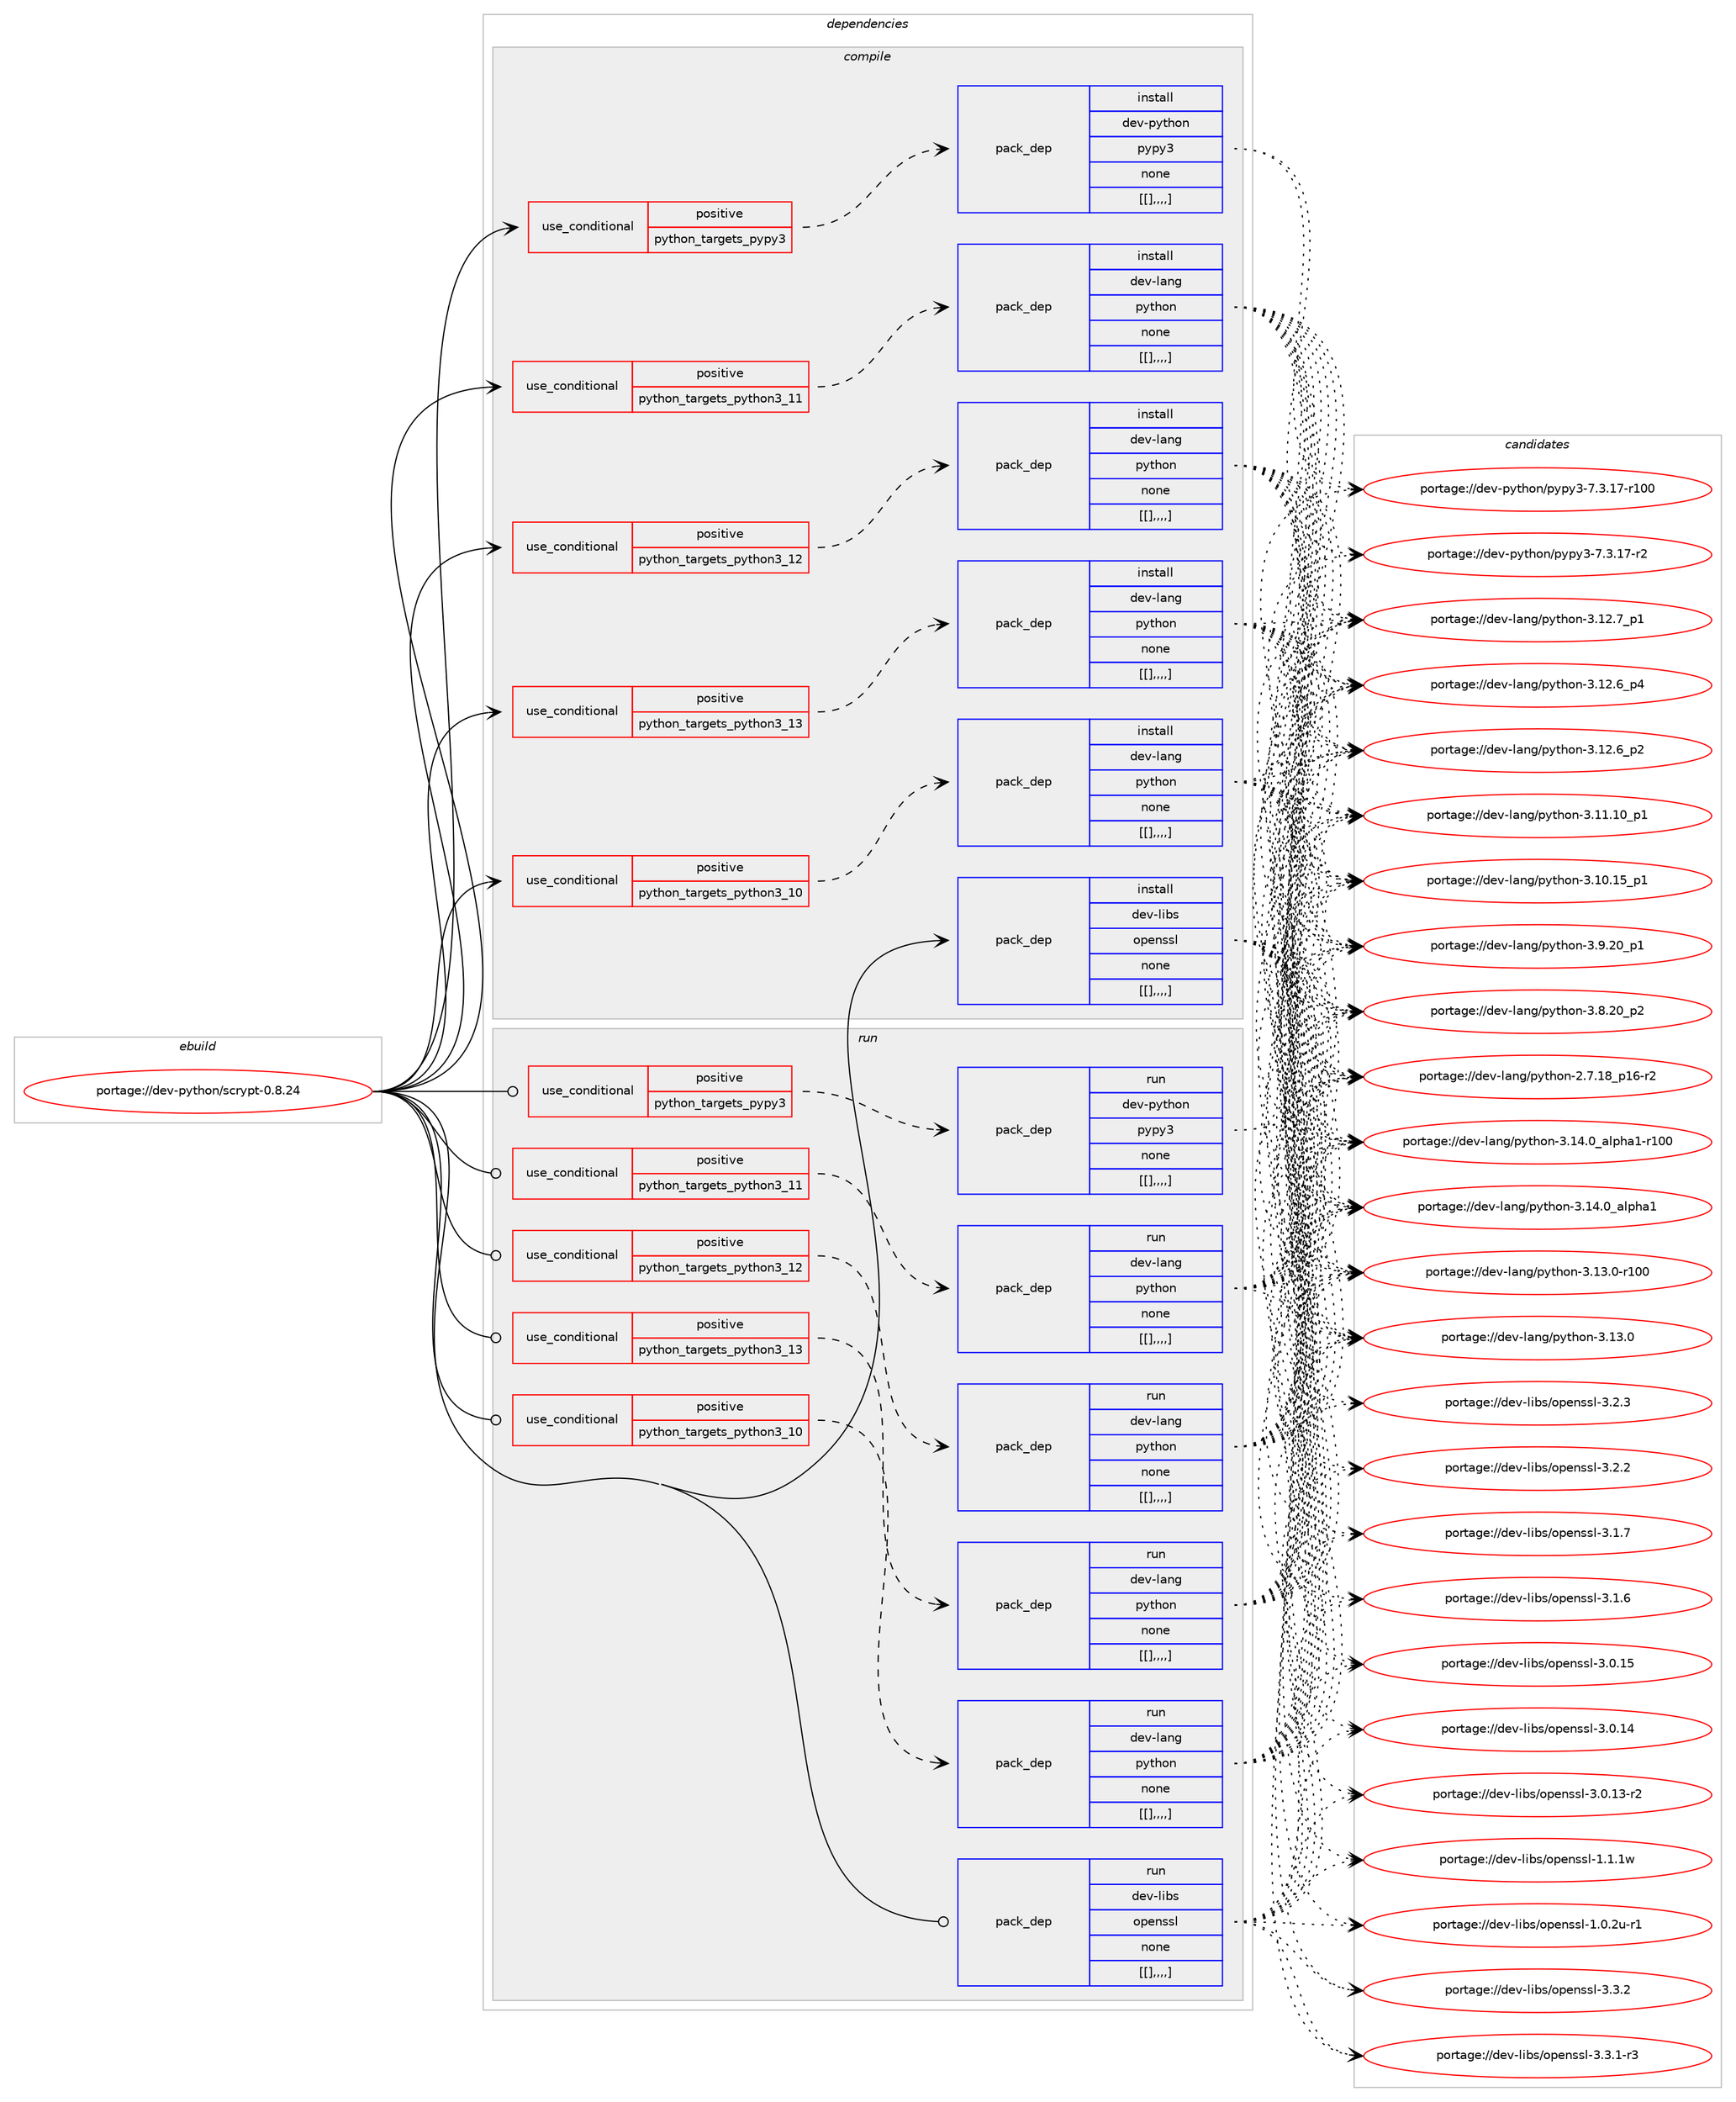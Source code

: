 digraph prolog {

# *************
# Graph options
# *************

newrank=true;
concentrate=true;
compound=true;
graph [rankdir=LR,fontname=Helvetica,fontsize=10,ranksep=1.5];#, ranksep=2.5, nodesep=0.2];
edge  [arrowhead=vee];
node  [fontname=Helvetica,fontsize=10];

# **********
# The ebuild
# **********

subgraph cluster_leftcol {
color=gray;
label=<<i>ebuild</i>>;
id [label="portage://dev-python/scrypt-0.8.24", color=red, width=4, href="../dev-python/scrypt-0.8.24.svg"];
}

# ****************
# The dependencies
# ****************

subgraph cluster_midcol {
color=gray;
label=<<i>dependencies</i>>;
subgraph cluster_compile {
fillcolor="#eeeeee";
style=filled;
label=<<i>compile</i>>;
subgraph cond42097 {
dependency169615 [label=<<TABLE BORDER="0" CELLBORDER="1" CELLSPACING="0" CELLPADDING="4"><TR><TD ROWSPAN="3" CELLPADDING="10">use_conditional</TD></TR><TR><TD>positive</TD></TR><TR><TD>python_targets_pypy3</TD></TR></TABLE>>, shape=none, color=red];
subgraph pack126153 {
dependency169618 [label=<<TABLE BORDER="0" CELLBORDER="1" CELLSPACING="0" CELLPADDING="4" WIDTH="220"><TR><TD ROWSPAN="6" CELLPADDING="30">pack_dep</TD></TR><TR><TD WIDTH="110">install</TD></TR><TR><TD>dev-python</TD></TR><TR><TD>pypy3</TD></TR><TR><TD>none</TD></TR><TR><TD>[[],,,,]</TD></TR></TABLE>>, shape=none, color=blue];
}
dependency169615:e -> dependency169618:w [weight=20,style="dashed",arrowhead="vee"];
}
id:e -> dependency169615:w [weight=20,style="solid",arrowhead="vee"];
subgraph cond42159 {
dependency169691 [label=<<TABLE BORDER="0" CELLBORDER="1" CELLSPACING="0" CELLPADDING="4"><TR><TD ROWSPAN="3" CELLPADDING="10">use_conditional</TD></TR><TR><TD>positive</TD></TR><TR><TD>python_targets_python3_10</TD></TR></TABLE>>, shape=none, color=red];
subgraph pack126258 {
dependency169810 [label=<<TABLE BORDER="0" CELLBORDER="1" CELLSPACING="0" CELLPADDING="4" WIDTH="220"><TR><TD ROWSPAN="6" CELLPADDING="30">pack_dep</TD></TR><TR><TD WIDTH="110">install</TD></TR><TR><TD>dev-lang</TD></TR><TR><TD>python</TD></TR><TR><TD>none</TD></TR><TR><TD>[[],,,,]</TD></TR></TABLE>>, shape=none, color=blue];
}
dependency169691:e -> dependency169810:w [weight=20,style="dashed",arrowhead="vee"];
}
id:e -> dependency169691:w [weight=20,style="solid",arrowhead="vee"];
subgraph cond42217 {
dependency169856 [label=<<TABLE BORDER="0" CELLBORDER="1" CELLSPACING="0" CELLPADDING="4"><TR><TD ROWSPAN="3" CELLPADDING="10">use_conditional</TD></TR><TR><TD>positive</TD></TR><TR><TD>python_targets_python3_11</TD></TR></TABLE>>, shape=none, color=red];
subgraph pack126296 {
dependency169917 [label=<<TABLE BORDER="0" CELLBORDER="1" CELLSPACING="0" CELLPADDING="4" WIDTH="220"><TR><TD ROWSPAN="6" CELLPADDING="30">pack_dep</TD></TR><TR><TD WIDTH="110">install</TD></TR><TR><TD>dev-lang</TD></TR><TR><TD>python</TD></TR><TR><TD>none</TD></TR><TR><TD>[[],,,,]</TD></TR></TABLE>>, shape=none, color=blue];
}
dependency169856:e -> dependency169917:w [weight=20,style="dashed",arrowhead="vee"];
}
id:e -> dependency169856:w [weight=20,style="solid",arrowhead="vee"];
subgraph cond42258 {
dependency169937 [label=<<TABLE BORDER="0" CELLBORDER="1" CELLSPACING="0" CELLPADDING="4"><TR><TD ROWSPAN="3" CELLPADDING="10">use_conditional</TD></TR><TR><TD>positive</TD></TR><TR><TD>python_targets_python3_12</TD></TR></TABLE>>, shape=none, color=red];
subgraph pack126336 {
dependency169940 [label=<<TABLE BORDER="0" CELLBORDER="1" CELLSPACING="0" CELLPADDING="4" WIDTH="220"><TR><TD ROWSPAN="6" CELLPADDING="30">pack_dep</TD></TR><TR><TD WIDTH="110">install</TD></TR><TR><TD>dev-lang</TD></TR><TR><TD>python</TD></TR><TR><TD>none</TD></TR><TR><TD>[[],,,,]</TD></TR></TABLE>>, shape=none, color=blue];
}
dependency169937:e -> dependency169940:w [weight=20,style="dashed",arrowhead="vee"];
}
id:e -> dependency169937:w [weight=20,style="solid",arrowhead="vee"];
subgraph cond42267 {
dependency169944 [label=<<TABLE BORDER="0" CELLBORDER="1" CELLSPACING="0" CELLPADDING="4"><TR><TD ROWSPAN="3" CELLPADDING="10">use_conditional</TD></TR><TR><TD>positive</TD></TR><TR><TD>python_targets_python3_13</TD></TR></TABLE>>, shape=none, color=red];
subgraph pack126350 {
dependency169979 [label=<<TABLE BORDER="0" CELLBORDER="1" CELLSPACING="0" CELLPADDING="4" WIDTH="220"><TR><TD ROWSPAN="6" CELLPADDING="30">pack_dep</TD></TR><TR><TD WIDTH="110">install</TD></TR><TR><TD>dev-lang</TD></TR><TR><TD>python</TD></TR><TR><TD>none</TD></TR><TR><TD>[[],,,,]</TD></TR></TABLE>>, shape=none, color=blue];
}
dependency169944:e -> dependency169979:w [weight=20,style="dashed",arrowhead="vee"];
}
id:e -> dependency169944:w [weight=20,style="solid",arrowhead="vee"];
subgraph pack126369 {
dependency170015 [label=<<TABLE BORDER="0" CELLBORDER="1" CELLSPACING="0" CELLPADDING="4" WIDTH="220"><TR><TD ROWSPAN="6" CELLPADDING="30">pack_dep</TD></TR><TR><TD WIDTH="110">install</TD></TR><TR><TD>dev-libs</TD></TR><TR><TD>openssl</TD></TR><TR><TD>none</TD></TR><TR><TD>[[],,,,]</TD></TR></TABLE>>, shape=none, color=blue];
}
id:e -> dependency170015:w [weight=20,style="solid",arrowhead="vee"];
}
subgraph cluster_compileandrun {
fillcolor="#eeeeee";
style=filled;
label=<<i>compile and run</i>>;
}
subgraph cluster_run {
fillcolor="#eeeeee";
style=filled;
label=<<i>run</i>>;
subgraph cond42297 {
dependency170022 [label=<<TABLE BORDER="0" CELLBORDER="1" CELLSPACING="0" CELLPADDING="4"><TR><TD ROWSPAN="3" CELLPADDING="10">use_conditional</TD></TR><TR><TD>positive</TD></TR><TR><TD>python_targets_pypy3</TD></TR></TABLE>>, shape=none, color=red];
subgraph pack126394 {
dependency170070 [label=<<TABLE BORDER="0" CELLBORDER="1" CELLSPACING="0" CELLPADDING="4" WIDTH="220"><TR><TD ROWSPAN="6" CELLPADDING="30">pack_dep</TD></TR><TR><TD WIDTH="110">run</TD></TR><TR><TD>dev-python</TD></TR><TR><TD>pypy3</TD></TR><TR><TD>none</TD></TR><TR><TD>[[],,,,]</TD></TR></TABLE>>, shape=none, color=blue];
}
dependency170022:e -> dependency170070:w [weight=20,style="dashed",arrowhead="vee"];
}
id:e -> dependency170022:w [weight=20,style="solid",arrowhead="odot"];
subgraph cond42324 {
dependency170150 [label=<<TABLE BORDER="0" CELLBORDER="1" CELLSPACING="0" CELLPADDING="4"><TR><TD ROWSPAN="3" CELLPADDING="10">use_conditional</TD></TR><TR><TD>positive</TD></TR><TR><TD>python_targets_python3_10</TD></TR></TABLE>>, shape=none, color=red];
subgraph pack126464 {
dependency170169 [label=<<TABLE BORDER="0" CELLBORDER="1" CELLSPACING="0" CELLPADDING="4" WIDTH="220"><TR><TD ROWSPAN="6" CELLPADDING="30">pack_dep</TD></TR><TR><TD WIDTH="110">run</TD></TR><TR><TD>dev-lang</TD></TR><TR><TD>python</TD></TR><TR><TD>none</TD></TR><TR><TD>[[],,,,]</TD></TR></TABLE>>, shape=none, color=blue];
}
dependency170150:e -> dependency170169:w [weight=20,style="dashed",arrowhead="vee"];
}
id:e -> dependency170150:w [weight=20,style="solid",arrowhead="odot"];
subgraph cond42367 {
dependency170196 [label=<<TABLE BORDER="0" CELLBORDER="1" CELLSPACING="0" CELLPADDING="4"><TR><TD ROWSPAN="3" CELLPADDING="10">use_conditional</TD></TR><TR><TD>positive</TD></TR><TR><TD>python_targets_python3_11</TD></TR></TABLE>>, shape=none, color=red];
subgraph pack126510 {
dependency170224 [label=<<TABLE BORDER="0" CELLBORDER="1" CELLSPACING="0" CELLPADDING="4" WIDTH="220"><TR><TD ROWSPAN="6" CELLPADDING="30">pack_dep</TD></TR><TR><TD WIDTH="110">run</TD></TR><TR><TD>dev-lang</TD></TR><TR><TD>python</TD></TR><TR><TD>none</TD></TR><TR><TD>[[],,,,]</TD></TR></TABLE>>, shape=none, color=blue];
}
dependency170196:e -> dependency170224:w [weight=20,style="dashed",arrowhead="vee"];
}
id:e -> dependency170196:w [weight=20,style="solid",arrowhead="odot"];
subgraph cond42393 {
dependency170251 [label=<<TABLE BORDER="0" CELLBORDER="1" CELLSPACING="0" CELLPADDING="4"><TR><TD ROWSPAN="3" CELLPADDING="10">use_conditional</TD></TR><TR><TD>positive</TD></TR><TR><TD>python_targets_python3_12</TD></TR></TABLE>>, shape=none, color=red];
subgraph pack126539 {
dependency170300 [label=<<TABLE BORDER="0" CELLBORDER="1" CELLSPACING="0" CELLPADDING="4" WIDTH="220"><TR><TD ROWSPAN="6" CELLPADDING="30">pack_dep</TD></TR><TR><TD WIDTH="110">run</TD></TR><TR><TD>dev-lang</TD></TR><TR><TD>python</TD></TR><TR><TD>none</TD></TR><TR><TD>[[],,,,]</TD></TR></TABLE>>, shape=none, color=blue];
}
dependency170251:e -> dependency170300:w [weight=20,style="dashed",arrowhead="vee"];
}
id:e -> dependency170251:w [weight=20,style="solid",arrowhead="odot"];
subgraph cond42415 {
dependency170331 [label=<<TABLE BORDER="0" CELLBORDER="1" CELLSPACING="0" CELLPADDING="4"><TR><TD ROWSPAN="3" CELLPADDING="10">use_conditional</TD></TR><TR><TD>positive</TD></TR><TR><TD>python_targets_python3_13</TD></TR></TABLE>>, shape=none, color=red];
subgraph pack126569 {
dependency170399 [label=<<TABLE BORDER="0" CELLBORDER="1" CELLSPACING="0" CELLPADDING="4" WIDTH="220"><TR><TD ROWSPAN="6" CELLPADDING="30">pack_dep</TD></TR><TR><TD WIDTH="110">run</TD></TR><TR><TD>dev-lang</TD></TR><TR><TD>python</TD></TR><TR><TD>none</TD></TR><TR><TD>[[],,,,]</TD></TR></TABLE>>, shape=none, color=blue];
}
dependency170331:e -> dependency170399:w [weight=20,style="dashed",arrowhead="vee"];
}
id:e -> dependency170331:w [weight=20,style="solid",arrowhead="odot"];
subgraph pack126643 {
dependency170440 [label=<<TABLE BORDER="0" CELLBORDER="1" CELLSPACING="0" CELLPADDING="4" WIDTH="220"><TR><TD ROWSPAN="6" CELLPADDING="30">pack_dep</TD></TR><TR><TD WIDTH="110">run</TD></TR><TR><TD>dev-libs</TD></TR><TR><TD>openssl</TD></TR><TR><TD>none</TD></TR><TR><TD>[[],,,,]</TD></TR></TABLE>>, shape=none, color=blue];
}
id:e -> dependency170440:w [weight=20,style="solid",arrowhead="odot"];
}
}

# **************
# The candidates
# **************

subgraph cluster_choices {
rank=same;
color=gray;
label=<<i>candidates</i>>;

subgraph choice126237 {
color=black;
nodesep=1;
choice100101118451121211161041111104711212111212151455546514649554511450 [label="portage://dev-python/pypy3-7.3.17-r2", color=red, width=4,href="../dev-python/pypy3-7.3.17-r2.svg"];
choice1001011184511212111610411111047112121112121514555465146495545114494848 [label="portage://dev-python/pypy3-7.3.17-r100", color=red, width=4,href="../dev-python/pypy3-7.3.17-r100.svg"];
dependency169618:e -> choice100101118451121211161041111104711212111212151455546514649554511450:w [style=dotted,weight="100"];
dependency169618:e -> choice1001011184511212111610411111047112121112121514555465146495545114494848:w [style=dotted,weight="100"];
}
subgraph choice126250 {
color=black;
nodesep=1;
choice100101118451089711010347112121116104111110455146495246489597108112104974945114494848 [label="portage://dev-lang/python-3.14.0_alpha1-r100", color=red, width=4,href="../dev-lang/python-3.14.0_alpha1-r100.svg"];
choice1001011184510897110103471121211161041111104551464952464895971081121049749 [label="portage://dev-lang/python-3.14.0_alpha1", color=red, width=4,href="../dev-lang/python-3.14.0_alpha1.svg"];
choice1001011184510897110103471121211161041111104551464951464845114494848 [label="portage://dev-lang/python-3.13.0-r100", color=red, width=4,href="../dev-lang/python-3.13.0-r100.svg"];
choice10010111845108971101034711212111610411111045514649514648 [label="portage://dev-lang/python-3.13.0", color=red, width=4,href="../dev-lang/python-3.13.0.svg"];
choice100101118451089711010347112121116104111110455146495046559511249 [label="portage://dev-lang/python-3.12.7_p1", color=red, width=4,href="../dev-lang/python-3.12.7_p1.svg"];
choice100101118451089711010347112121116104111110455146495046549511252 [label="portage://dev-lang/python-3.12.6_p4", color=red, width=4,href="../dev-lang/python-3.12.6_p4.svg"];
choice100101118451089711010347112121116104111110455146495046549511250 [label="portage://dev-lang/python-3.12.6_p2", color=red, width=4,href="../dev-lang/python-3.12.6_p2.svg"];
choice10010111845108971101034711212111610411111045514649494649489511249 [label="portage://dev-lang/python-3.11.10_p1", color=red, width=4,href="../dev-lang/python-3.11.10_p1.svg"];
choice10010111845108971101034711212111610411111045514649484649539511249 [label="portage://dev-lang/python-3.10.15_p1", color=red, width=4,href="../dev-lang/python-3.10.15_p1.svg"];
choice100101118451089711010347112121116104111110455146574650489511249 [label="portage://dev-lang/python-3.9.20_p1", color=red, width=4,href="../dev-lang/python-3.9.20_p1.svg"];
choice100101118451089711010347112121116104111110455146564650489511250 [label="portage://dev-lang/python-3.8.20_p2", color=red, width=4,href="../dev-lang/python-3.8.20_p2.svg"];
choice100101118451089711010347112121116104111110455046554649569511249544511450 [label="portage://dev-lang/python-2.7.18_p16-r2", color=red, width=4,href="../dev-lang/python-2.7.18_p16-r2.svg"];
dependency169810:e -> choice100101118451089711010347112121116104111110455146495246489597108112104974945114494848:w [style=dotted,weight="100"];
dependency169810:e -> choice1001011184510897110103471121211161041111104551464952464895971081121049749:w [style=dotted,weight="100"];
dependency169810:e -> choice1001011184510897110103471121211161041111104551464951464845114494848:w [style=dotted,weight="100"];
dependency169810:e -> choice10010111845108971101034711212111610411111045514649514648:w [style=dotted,weight="100"];
dependency169810:e -> choice100101118451089711010347112121116104111110455146495046559511249:w [style=dotted,weight="100"];
dependency169810:e -> choice100101118451089711010347112121116104111110455146495046549511252:w [style=dotted,weight="100"];
dependency169810:e -> choice100101118451089711010347112121116104111110455146495046549511250:w [style=dotted,weight="100"];
dependency169810:e -> choice10010111845108971101034711212111610411111045514649494649489511249:w [style=dotted,weight="100"];
dependency169810:e -> choice10010111845108971101034711212111610411111045514649484649539511249:w [style=dotted,weight="100"];
dependency169810:e -> choice100101118451089711010347112121116104111110455146574650489511249:w [style=dotted,weight="100"];
dependency169810:e -> choice100101118451089711010347112121116104111110455146564650489511250:w [style=dotted,weight="100"];
dependency169810:e -> choice100101118451089711010347112121116104111110455046554649569511249544511450:w [style=dotted,weight="100"];
}
subgraph choice126256 {
color=black;
nodesep=1;
choice100101118451089711010347112121116104111110455146495246489597108112104974945114494848 [label="portage://dev-lang/python-3.14.0_alpha1-r100", color=red, width=4,href="../dev-lang/python-3.14.0_alpha1-r100.svg"];
choice1001011184510897110103471121211161041111104551464952464895971081121049749 [label="portage://dev-lang/python-3.14.0_alpha1", color=red, width=4,href="../dev-lang/python-3.14.0_alpha1.svg"];
choice1001011184510897110103471121211161041111104551464951464845114494848 [label="portage://dev-lang/python-3.13.0-r100", color=red, width=4,href="../dev-lang/python-3.13.0-r100.svg"];
choice10010111845108971101034711212111610411111045514649514648 [label="portage://dev-lang/python-3.13.0", color=red, width=4,href="../dev-lang/python-3.13.0.svg"];
choice100101118451089711010347112121116104111110455146495046559511249 [label="portage://dev-lang/python-3.12.7_p1", color=red, width=4,href="../dev-lang/python-3.12.7_p1.svg"];
choice100101118451089711010347112121116104111110455146495046549511252 [label="portage://dev-lang/python-3.12.6_p4", color=red, width=4,href="../dev-lang/python-3.12.6_p4.svg"];
choice100101118451089711010347112121116104111110455146495046549511250 [label="portage://dev-lang/python-3.12.6_p2", color=red, width=4,href="../dev-lang/python-3.12.6_p2.svg"];
choice10010111845108971101034711212111610411111045514649494649489511249 [label="portage://dev-lang/python-3.11.10_p1", color=red, width=4,href="../dev-lang/python-3.11.10_p1.svg"];
choice10010111845108971101034711212111610411111045514649484649539511249 [label="portage://dev-lang/python-3.10.15_p1", color=red, width=4,href="../dev-lang/python-3.10.15_p1.svg"];
choice100101118451089711010347112121116104111110455146574650489511249 [label="portage://dev-lang/python-3.9.20_p1", color=red, width=4,href="../dev-lang/python-3.9.20_p1.svg"];
choice100101118451089711010347112121116104111110455146564650489511250 [label="portage://dev-lang/python-3.8.20_p2", color=red, width=4,href="../dev-lang/python-3.8.20_p2.svg"];
choice100101118451089711010347112121116104111110455046554649569511249544511450 [label="portage://dev-lang/python-2.7.18_p16-r2", color=red, width=4,href="../dev-lang/python-2.7.18_p16-r2.svg"];
dependency169917:e -> choice100101118451089711010347112121116104111110455146495246489597108112104974945114494848:w [style=dotted,weight="100"];
dependency169917:e -> choice1001011184510897110103471121211161041111104551464952464895971081121049749:w [style=dotted,weight="100"];
dependency169917:e -> choice1001011184510897110103471121211161041111104551464951464845114494848:w [style=dotted,weight="100"];
dependency169917:e -> choice10010111845108971101034711212111610411111045514649514648:w [style=dotted,weight="100"];
dependency169917:e -> choice100101118451089711010347112121116104111110455146495046559511249:w [style=dotted,weight="100"];
dependency169917:e -> choice100101118451089711010347112121116104111110455146495046549511252:w [style=dotted,weight="100"];
dependency169917:e -> choice100101118451089711010347112121116104111110455146495046549511250:w [style=dotted,weight="100"];
dependency169917:e -> choice10010111845108971101034711212111610411111045514649494649489511249:w [style=dotted,weight="100"];
dependency169917:e -> choice10010111845108971101034711212111610411111045514649484649539511249:w [style=dotted,weight="100"];
dependency169917:e -> choice100101118451089711010347112121116104111110455146574650489511249:w [style=dotted,weight="100"];
dependency169917:e -> choice100101118451089711010347112121116104111110455146564650489511250:w [style=dotted,weight="100"];
dependency169917:e -> choice100101118451089711010347112121116104111110455046554649569511249544511450:w [style=dotted,weight="100"];
}
subgraph choice126264 {
color=black;
nodesep=1;
choice100101118451089711010347112121116104111110455146495246489597108112104974945114494848 [label="portage://dev-lang/python-3.14.0_alpha1-r100", color=red, width=4,href="../dev-lang/python-3.14.0_alpha1-r100.svg"];
choice1001011184510897110103471121211161041111104551464952464895971081121049749 [label="portage://dev-lang/python-3.14.0_alpha1", color=red, width=4,href="../dev-lang/python-3.14.0_alpha1.svg"];
choice1001011184510897110103471121211161041111104551464951464845114494848 [label="portage://dev-lang/python-3.13.0-r100", color=red, width=4,href="../dev-lang/python-3.13.0-r100.svg"];
choice10010111845108971101034711212111610411111045514649514648 [label="portage://dev-lang/python-3.13.0", color=red, width=4,href="../dev-lang/python-3.13.0.svg"];
choice100101118451089711010347112121116104111110455146495046559511249 [label="portage://dev-lang/python-3.12.7_p1", color=red, width=4,href="../dev-lang/python-3.12.7_p1.svg"];
choice100101118451089711010347112121116104111110455146495046549511252 [label="portage://dev-lang/python-3.12.6_p4", color=red, width=4,href="../dev-lang/python-3.12.6_p4.svg"];
choice100101118451089711010347112121116104111110455146495046549511250 [label="portage://dev-lang/python-3.12.6_p2", color=red, width=4,href="../dev-lang/python-3.12.6_p2.svg"];
choice10010111845108971101034711212111610411111045514649494649489511249 [label="portage://dev-lang/python-3.11.10_p1", color=red, width=4,href="../dev-lang/python-3.11.10_p1.svg"];
choice10010111845108971101034711212111610411111045514649484649539511249 [label="portage://dev-lang/python-3.10.15_p1", color=red, width=4,href="../dev-lang/python-3.10.15_p1.svg"];
choice100101118451089711010347112121116104111110455146574650489511249 [label="portage://dev-lang/python-3.9.20_p1", color=red, width=4,href="../dev-lang/python-3.9.20_p1.svg"];
choice100101118451089711010347112121116104111110455146564650489511250 [label="portage://dev-lang/python-3.8.20_p2", color=red, width=4,href="../dev-lang/python-3.8.20_p2.svg"];
choice100101118451089711010347112121116104111110455046554649569511249544511450 [label="portage://dev-lang/python-2.7.18_p16-r2", color=red, width=4,href="../dev-lang/python-2.7.18_p16-r2.svg"];
dependency169940:e -> choice100101118451089711010347112121116104111110455146495246489597108112104974945114494848:w [style=dotted,weight="100"];
dependency169940:e -> choice1001011184510897110103471121211161041111104551464952464895971081121049749:w [style=dotted,weight="100"];
dependency169940:e -> choice1001011184510897110103471121211161041111104551464951464845114494848:w [style=dotted,weight="100"];
dependency169940:e -> choice10010111845108971101034711212111610411111045514649514648:w [style=dotted,weight="100"];
dependency169940:e -> choice100101118451089711010347112121116104111110455146495046559511249:w [style=dotted,weight="100"];
dependency169940:e -> choice100101118451089711010347112121116104111110455146495046549511252:w [style=dotted,weight="100"];
dependency169940:e -> choice100101118451089711010347112121116104111110455146495046549511250:w [style=dotted,weight="100"];
dependency169940:e -> choice10010111845108971101034711212111610411111045514649494649489511249:w [style=dotted,weight="100"];
dependency169940:e -> choice10010111845108971101034711212111610411111045514649484649539511249:w [style=dotted,weight="100"];
dependency169940:e -> choice100101118451089711010347112121116104111110455146574650489511249:w [style=dotted,weight="100"];
dependency169940:e -> choice100101118451089711010347112121116104111110455146564650489511250:w [style=dotted,weight="100"];
dependency169940:e -> choice100101118451089711010347112121116104111110455046554649569511249544511450:w [style=dotted,weight="100"];
}
subgraph choice126273 {
color=black;
nodesep=1;
choice100101118451089711010347112121116104111110455146495246489597108112104974945114494848 [label="portage://dev-lang/python-3.14.0_alpha1-r100", color=red, width=4,href="../dev-lang/python-3.14.0_alpha1-r100.svg"];
choice1001011184510897110103471121211161041111104551464952464895971081121049749 [label="portage://dev-lang/python-3.14.0_alpha1", color=red, width=4,href="../dev-lang/python-3.14.0_alpha1.svg"];
choice1001011184510897110103471121211161041111104551464951464845114494848 [label="portage://dev-lang/python-3.13.0-r100", color=red, width=4,href="../dev-lang/python-3.13.0-r100.svg"];
choice10010111845108971101034711212111610411111045514649514648 [label="portage://dev-lang/python-3.13.0", color=red, width=4,href="../dev-lang/python-3.13.0.svg"];
choice100101118451089711010347112121116104111110455146495046559511249 [label="portage://dev-lang/python-3.12.7_p1", color=red, width=4,href="../dev-lang/python-3.12.7_p1.svg"];
choice100101118451089711010347112121116104111110455146495046549511252 [label="portage://dev-lang/python-3.12.6_p4", color=red, width=4,href="../dev-lang/python-3.12.6_p4.svg"];
choice100101118451089711010347112121116104111110455146495046549511250 [label="portage://dev-lang/python-3.12.6_p2", color=red, width=4,href="../dev-lang/python-3.12.6_p2.svg"];
choice10010111845108971101034711212111610411111045514649494649489511249 [label="portage://dev-lang/python-3.11.10_p1", color=red, width=4,href="../dev-lang/python-3.11.10_p1.svg"];
choice10010111845108971101034711212111610411111045514649484649539511249 [label="portage://dev-lang/python-3.10.15_p1", color=red, width=4,href="../dev-lang/python-3.10.15_p1.svg"];
choice100101118451089711010347112121116104111110455146574650489511249 [label="portage://dev-lang/python-3.9.20_p1", color=red, width=4,href="../dev-lang/python-3.9.20_p1.svg"];
choice100101118451089711010347112121116104111110455146564650489511250 [label="portage://dev-lang/python-3.8.20_p2", color=red, width=4,href="../dev-lang/python-3.8.20_p2.svg"];
choice100101118451089711010347112121116104111110455046554649569511249544511450 [label="portage://dev-lang/python-2.7.18_p16-r2", color=red, width=4,href="../dev-lang/python-2.7.18_p16-r2.svg"];
dependency169979:e -> choice100101118451089711010347112121116104111110455146495246489597108112104974945114494848:w [style=dotted,weight="100"];
dependency169979:e -> choice1001011184510897110103471121211161041111104551464952464895971081121049749:w [style=dotted,weight="100"];
dependency169979:e -> choice1001011184510897110103471121211161041111104551464951464845114494848:w [style=dotted,weight="100"];
dependency169979:e -> choice10010111845108971101034711212111610411111045514649514648:w [style=dotted,weight="100"];
dependency169979:e -> choice100101118451089711010347112121116104111110455146495046559511249:w [style=dotted,weight="100"];
dependency169979:e -> choice100101118451089711010347112121116104111110455146495046549511252:w [style=dotted,weight="100"];
dependency169979:e -> choice100101118451089711010347112121116104111110455146495046549511250:w [style=dotted,weight="100"];
dependency169979:e -> choice10010111845108971101034711212111610411111045514649494649489511249:w [style=dotted,weight="100"];
dependency169979:e -> choice10010111845108971101034711212111610411111045514649484649539511249:w [style=dotted,weight="100"];
dependency169979:e -> choice100101118451089711010347112121116104111110455146574650489511249:w [style=dotted,weight="100"];
dependency169979:e -> choice100101118451089711010347112121116104111110455146564650489511250:w [style=dotted,weight="100"];
dependency169979:e -> choice100101118451089711010347112121116104111110455046554649569511249544511450:w [style=dotted,weight="100"];
}
subgraph choice126293 {
color=black;
nodesep=1;
choice100101118451081059811547111112101110115115108455146514650 [label="portage://dev-libs/openssl-3.3.2", color=red, width=4,href="../dev-libs/openssl-3.3.2.svg"];
choice1001011184510810598115471111121011101151151084551465146494511451 [label="portage://dev-libs/openssl-3.3.1-r3", color=red, width=4,href="../dev-libs/openssl-3.3.1-r3.svg"];
choice100101118451081059811547111112101110115115108455146504651 [label="portage://dev-libs/openssl-3.2.3", color=red, width=4,href="../dev-libs/openssl-3.2.3.svg"];
choice100101118451081059811547111112101110115115108455146504650 [label="portage://dev-libs/openssl-3.2.2", color=red, width=4,href="../dev-libs/openssl-3.2.2.svg"];
choice100101118451081059811547111112101110115115108455146494655 [label="portage://dev-libs/openssl-3.1.7", color=red, width=4,href="../dev-libs/openssl-3.1.7.svg"];
choice100101118451081059811547111112101110115115108455146494654 [label="portage://dev-libs/openssl-3.1.6", color=red, width=4,href="../dev-libs/openssl-3.1.6.svg"];
choice10010111845108105981154711111210111011511510845514648464953 [label="portage://dev-libs/openssl-3.0.15", color=red, width=4,href="../dev-libs/openssl-3.0.15.svg"];
choice10010111845108105981154711111210111011511510845514648464952 [label="portage://dev-libs/openssl-3.0.14", color=red, width=4,href="../dev-libs/openssl-3.0.14.svg"];
choice100101118451081059811547111112101110115115108455146484649514511450 [label="portage://dev-libs/openssl-3.0.13-r2", color=red, width=4,href="../dev-libs/openssl-3.0.13-r2.svg"];
choice100101118451081059811547111112101110115115108454946494649119 [label="portage://dev-libs/openssl-1.1.1w", color=red, width=4,href="../dev-libs/openssl-1.1.1w.svg"];
choice1001011184510810598115471111121011101151151084549464846501174511449 [label="portage://dev-libs/openssl-1.0.2u-r1", color=red, width=4,href="../dev-libs/openssl-1.0.2u-r1.svg"];
dependency170015:e -> choice100101118451081059811547111112101110115115108455146514650:w [style=dotted,weight="100"];
dependency170015:e -> choice1001011184510810598115471111121011101151151084551465146494511451:w [style=dotted,weight="100"];
dependency170015:e -> choice100101118451081059811547111112101110115115108455146504651:w [style=dotted,weight="100"];
dependency170015:e -> choice100101118451081059811547111112101110115115108455146504650:w [style=dotted,weight="100"];
dependency170015:e -> choice100101118451081059811547111112101110115115108455146494655:w [style=dotted,weight="100"];
dependency170015:e -> choice100101118451081059811547111112101110115115108455146494654:w [style=dotted,weight="100"];
dependency170015:e -> choice10010111845108105981154711111210111011511510845514648464953:w [style=dotted,weight="100"];
dependency170015:e -> choice10010111845108105981154711111210111011511510845514648464952:w [style=dotted,weight="100"];
dependency170015:e -> choice100101118451081059811547111112101110115115108455146484649514511450:w [style=dotted,weight="100"];
dependency170015:e -> choice100101118451081059811547111112101110115115108454946494649119:w [style=dotted,weight="100"];
dependency170015:e -> choice1001011184510810598115471111121011101151151084549464846501174511449:w [style=dotted,weight="100"];
}
subgraph choice126297 {
color=black;
nodesep=1;
choice100101118451121211161041111104711212111212151455546514649554511450 [label="portage://dev-python/pypy3-7.3.17-r2", color=red, width=4,href="../dev-python/pypy3-7.3.17-r2.svg"];
choice1001011184511212111610411111047112121112121514555465146495545114494848 [label="portage://dev-python/pypy3-7.3.17-r100", color=red, width=4,href="../dev-python/pypy3-7.3.17-r100.svg"];
dependency170070:e -> choice100101118451121211161041111104711212111212151455546514649554511450:w [style=dotted,weight="100"];
dependency170070:e -> choice1001011184511212111610411111047112121112121514555465146495545114494848:w [style=dotted,weight="100"];
}
subgraph choice126300 {
color=black;
nodesep=1;
choice100101118451089711010347112121116104111110455146495246489597108112104974945114494848 [label="portage://dev-lang/python-3.14.0_alpha1-r100", color=red, width=4,href="../dev-lang/python-3.14.0_alpha1-r100.svg"];
choice1001011184510897110103471121211161041111104551464952464895971081121049749 [label="portage://dev-lang/python-3.14.0_alpha1", color=red, width=4,href="../dev-lang/python-3.14.0_alpha1.svg"];
choice1001011184510897110103471121211161041111104551464951464845114494848 [label="portage://dev-lang/python-3.13.0-r100", color=red, width=4,href="../dev-lang/python-3.13.0-r100.svg"];
choice10010111845108971101034711212111610411111045514649514648 [label="portage://dev-lang/python-3.13.0", color=red, width=4,href="../dev-lang/python-3.13.0.svg"];
choice100101118451089711010347112121116104111110455146495046559511249 [label="portage://dev-lang/python-3.12.7_p1", color=red, width=4,href="../dev-lang/python-3.12.7_p1.svg"];
choice100101118451089711010347112121116104111110455146495046549511252 [label="portage://dev-lang/python-3.12.6_p4", color=red, width=4,href="../dev-lang/python-3.12.6_p4.svg"];
choice100101118451089711010347112121116104111110455146495046549511250 [label="portage://dev-lang/python-3.12.6_p2", color=red, width=4,href="../dev-lang/python-3.12.6_p2.svg"];
choice10010111845108971101034711212111610411111045514649494649489511249 [label="portage://dev-lang/python-3.11.10_p1", color=red, width=4,href="../dev-lang/python-3.11.10_p1.svg"];
choice10010111845108971101034711212111610411111045514649484649539511249 [label="portage://dev-lang/python-3.10.15_p1", color=red, width=4,href="../dev-lang/python-3.10.15_p1.svg"];
choice100101118451089711010347112121116104111110455146574650489511249 [label="portage://dev-lang/python-3.9.20_p1", color=red, width=4,href="../dev-lang/python-3.9.20_p1.svg"];
choice100101118451089711010347112121116104111110455146564650489511250 [label="portage://dev-lang/python-3.8.20_p2", color=red, width=4,href="../dev-lang/python-3.8.20_p2.svg"];
choice100101118451089711010347112121116104111110455046554649569511249544511450 [label="portage://dev-lang/python-2.7.18_p16-r2", color=red, width=4,href="../dev-lang/python-2.7.18_p16-r2.svg"];
dependency170169:e -> choice100101118451089711010347112121116104111110455146495246489597108112104974945114494848:w [style=dotted,weight="100"];
dependency170169:e -> choice1001011184510897110103471121211161041111104551464952464895971081121049749:w [style=dotted,weight="100"];
dependency170169:e -> choice1001011184510897110103471121211161041111104551464951464845114494848:w [style=dotted,weight="100"];
dependency170169:e -> choice10010111845108971101034711212111610411111045514649514648:w [style=dotted,weight="100"];
dependency170169:e -> choice100101118451089711010347112121116104111110455146495046559511249:w [style=dotted,weight="100"];
dependency170169:e -> choice100101118451089711010347112121116104111110455146495046549511252:w [style=dotted,weight="100"];
dependency170169:e -> choice100101118451089711010347112121116104111110455146495046549511250:w [style=dotted,weight="100"];
dependency170169:e -> choice10010111845108971101034711212111610411111045514649494649489511249:w [style=dotted,weight="100"];
dependency170169:e -> choice10010111845108971101034711212111610411111045514649484649539511249:w [style=dotted,weight="100"];
dependency170169:e -> choice100101118451089711010347112121116104111110455146574650489511249:w [style=dotted,weight="100"];
dependency170169:e -> choice100101118451089711010347112121116104111110455146564650489511250:w [style=dotted,weight="100"];
dependency170169:e -> choice100101118451089711010347112121116104111110455046554649569511249544511450:w [style=dotted,weight="100"];
}
subgraph choice126309 {
color=black;
nodesep=1;
choice100101118451089711010347112121116104111110455146495246489597108112104974945114494848 [label="portage://dev-lang/python-3.14.0_alpha1-r100", color=red, width=4,href="../dev-lang/python-3.14.0_alpha1-r100.svg"];
choice1001011184510897110103471121211161041111104551464952464895971081121049749 [label="portage://dev-lang/python-3.14.0_alpha1", color=red, width=4,href="../dev-lang/python-3.14.0_alpha1.svg"];
choice1001011184510897110103471121211161041111104551464951464845114494848 [label="portage://dev-lang/python-3.13.0-r100", color=red, width=4,href="../dev-lang/python-3.13.0-r100.svg"];
choice10010111845108971101034711212111610411111045514649514648 [label="portage://dev-lang/python-3.13.0", color=red, width=4,href="../dev-lang/python-3.13.0.svg"];
choice100101118451089711010347112121116104111110455146495046559511249 [label="portage://dev-lang/python-3.12.7_p1", color=red, width=4,href="../dev-lang/python-3.12.7_p1.svg"];
choice100101118451089711010347112121116104111110455146495046549511252 [label="portage://dev-lang/python-3.12.6_p4", color=red, width=4,href="../dev-lang/python-3.12.6_p4.svg"];
choice100101118451089711010347112121116104111110455146495046549511250 [label="portage://dev-lang/python-3.12.6_p2", color=red, width=4,href="../dev-lang/python-3.12.6_p2.svg"];
choice10010111845108971101034711212111610411111045514649494649489511249 [label="portage://dev-lang/python-3.11.10_p1", color=red, width=4,href="../dev-lang/python-3.11.10_p1.svg"];
choice10010111845108971101034711212111610411111045514649484649539511249 [label="portage://dev-lang/python-3.10.15_p1", color=red, width=4,href="../dev-lang/python-3.10.15_p1.svg"];
choice100101118451089711010347112121116104111110455146574650489511249 [label="portage://dev-lang/python-3.9.20_p1", color=red, width=4,href="../dev-lang/python-3.9.20_p1.svg"];
choice100101118451089711010347112121116104111110455146564650489511250 [label="portage://dev-lang/python-3.8.20_p2", color=red, width=4,href="../dev-lang/python-3.8.20_p2.svg"];
choice100101118451089711010347112121116104111110455046554649569511249544511450 [label="portage://dev-lang/python-2.7.18_p16-r2", color=red, width=4,href="../dev-lang/python-2.7.18_p16-r2.svg"];
dependency170224:e -> choice100101118451089711010347112121116104111110455146495246489597108112104974945114494848:w [style=dotted,weight="100"];
dependency170224:e -> choice1001011184510897110103471121211161041111104551464952464895971081121049749:w [style=dotted,weight="100"];
dependency170224:e -> choice1001011184510897110103471121211161041111104551464951464845114494848:w [style=dotted,weight="100"];
dependency170224:e -> choice10010111845108971101034711212111610411111045514649514648:w [style=dotted,weight="100"];
dependency170224:e -> choice100101118451089711010347112121116104111110455146495046559511249:w [style=dotted,weight="100"];
dependency170224:e -> choice100101118451089711010347112121116104111110455146495046549511252:w [style=dotted,weight="100"];
dependency170224:e -> choice100101118451089711010347112121116104111110455146495046549511250:w [style=dotted,weight="100"];
dependency170224:e -> choice10010111845108971101034711212111610411111045514649494649489511249:w [style=dotted,weight="100"];
dependency170224:e -> choice10010111845108971101034711212111610411111045514649484649539511249:w [style=dotted,weight="100"];
dependency170224:e -> choice100101118451089711010347112121116104111110455146574650489511249:w [style=dotted,weight="100"];
dependency170224:e -> choice100101118451089711010347112121116104111110455146564650489511250:w [style=dotted,weight="100"];
dependency170224:e -> choice100101118451089711010347112121116104111110455046554649569511249544511450:w [style=dotted,weight="100"];
}
subgraph choice126328 {
color=black;
nodesep=1;
choice100101118451089711010347112121116104111110455146495246489597108112104974945114494848 [label="portage://dev-lang/python-3.14.0_alpha1-r100", color=red, width=4,href="../dev-lang/python-3.14.0_alpha1-r100.svg"];
choice1001011184510897110103471121211161041111104551464952464895971081121049749 [label="portage://dev-lang/python-3.14.0_alpha1", color=red, width=4,href="../dev-lang/python-3.14.0_alpha1.svg"];
choice1001011184510897110103471121211161041111104551464951464845114494848 [label="portage://dev-lang/python-3.13.0-r100", color=red, width=4,href="../dev-lang/python-3.13.0-r100.svg"];
choice10010111845108971101034711212111610411111045514649514648 [label="portage://dev-lang/python-3.13.0", color=red, width=4,href="../dev-lang/python-3.13.0.svg"];
choice100101118451089711010347112121116104111110455146495046559511249 [label="portage://dev-lang/python-3.12.7_p1", color=red, width=4,href="../dev-lang/python-3.12.7_p1.svg"];
choice100101118451089711010347112121116104111110455146495046549511252 [label="portage://dev-lang/python-3.12.6_p4", color=red, width=4,href="../dev-lang/python-3.12.6_p4.svg"];
choice100101118451089711010347112121116104111110455146495046549511250 [label="portage://dev-lang/python-3.12.6_p2", color=red, width=4,href="../dev-lang/python-3.12.6_p2.svg"];
choice10010111845108971101034711212111610411111045514649494649489511249 [label="portage://dev-lang/python-3.11.10_p1", color=red, width=4,href="../dev-lang/python-3.11.10_p1.svg"];
choice10010111845108971101034711212111610411111045514649484649539511249 [label="portage://dev-lang/python-3.10.15_p1", color=red, width=4,href="../dev-lang/python-3.10.15_p1.svg"];
choice100101118451089711010347112121116104111110455146574650489511249 [label="portage://dev-lang/python-3.9.20_p1", color=red, width=4,href="../dev-lang/python-3.9.20_p1.svg"];
choice100101118451089711010347112121116104111110455146564650489511250 [label="portage://dev-lang/python-3.8.20_p2", color=red, width=4,href="../dev-lang/python-3.8.20_p2.svg"];
choice100101118451089711010347112121116104111110455046554649569511249544511450 [label="portage://dev-lang/python-2.7.18_p16-r2", color=red, width=4,href="../dev-lang/python-2.7.18_p16-r2.svg"];
dependency170300:e -> choice100101118451089711010347112121116104111110455146495246489597108112104974945114494848:w [style=dotted,weight="100"];
dependency170300:e -> choice1001011184510897110103471121211161041111104551464952464895971081121049749:w [style=dotted,weight="100"];
dependency170300:e -> choice1001011184510897110103471121211161041111104551464951464845114494848:w [style=dotted,weight="100"];
dependency170300:e -> choice10010111845108971101034711212111610411111045514649514648:w [style=dotted,weight="100"];
dependency170300:e -> choice100101118451089711010347112121116104111110455146495046559511249:w [style=dotted,weight="100"];
dependency170300:e -> choice100101118451089711010347112121116104111110455146495046549511252:w [style=dotted,weight="100"];
dependency170300:e -> choice100101118451089711010347112121116104111110455146495046549511250:w [style=dotted,weight="100"];
dependency170300:e -> choice10010111845108971101034711212111610411111045514649494649489511249:w [style=dotted,weight="100"];
dependency170300:e -> choice10010111845108971101034711212111610411111045514649484649539511249:w [style=dotted,weight="100"];
dependency170300:e -> choice100101118451089711010347112121116104111110455146574650489511249:w [style=dotted,weight="100"];
dependency170300:e -> choice100101118451089711010347112121116104111110455146564650489511250:w [style=dotted,weight="100"];
dependency170300:e -> choice100101118451089711010347112121116104111110455046554649569511249544511450:w [style=dotted,weight="100"];
}
subgraph choice126354 {
color=black;
nodesep=1;
choice100101118451089711010347112121116104111110455146495246489597108112104974945114494848 [label="portage://dev-lang/python-3.14.0_alpha1-r100", color=red, width=4,href="../dev-lang/python-3.14.0_alpha1-r100.svg"];
choice1001011184510897110103471121211161041111104551464952464895971081121049749 [label="portage://dev-lang/python-3.14.0_alpha1", color=red, width=4,href="../dev-lang/python-3.14.0_alpha1.svg"];
choice1001011184510897110103471121211161041111104551464951464845114494848 [label="portage://dev-lang/python-3.13.0-r100", color=red, width=4,href="../dev-lang/python-3.13.0-r100.svg"];
choice10010111845108971101034711212111610411111045514649514648 [label="portage://dev-lang/python-3.13.0", color=red, width=4,href="../dev-lang/python-3.13.0.svg"];
choice100101118451089711010347112121116104111110455146495046559511249 [label="portage://dev-lang/python-3.12.7_p1", color=red, width=4,href="../dev-lang/python-3.12.7_p1.svg"];
choice100101118451089711010347112121116104111110455146495046549511252 [label="portage://dev-lang/python-3.12.6_p4", color=red, width=4,href="../dev-lang/python-3.12.6_p4.svg"];
choice100101118451089711010347112121116104111110455146495046549511250 [label="portage://dev-lang/python-3.12.6_p2", color=red, width=4,href="../dev-lang/python-3.12.6_p2.svg"];
choice10010111845108971101034711212111610411111045514649494649489511249 [label="portage://dev-lang/python-3.11.10_p1", color=red, width=4,href="../dev-lang/python-3.11.10_p1.svg"];
choice10010111845108971101034711212111610411111045514649484649539511249 [label="portage://dev-lang/python-3.10.15_p1", color=red, width=4,href="../dev-lang/python-3.10.15_p1.svg"];
choice100101118451089711010347112121116104111110455146574650489511249 [label="portage://dev-lang/python-3.9.20_p1", color=red, width=4,href="../dev-lang/python-3.9.20_p1.svg"];
choice100101118451089711010347112121116104111110455146564650489511250 [label="portage://dev-lang/python-3.8.20_p2", color=red, width=4,href="../dev-lang/python-3.8.20_p2.svg"];
choice100101118451089711010347112121116104111110455046554649569511249544511450 [label="portage://dev-lang/python-2.7.18_p16-r2", color=red, width=4,href="../dev-lang/python-2.7.18_p16-r2.svg"];
dependency170399:e -> choice100101118451089711010347112121116104111110455146495246489597108112104974945114494848:w [style=dotted,weight="100"];
dependency170399:e -> choice1001011184510897110103471121211161041111104551464952464895971081121049749:w [style=dotted,weight="100"];
dependency170399:e -> choice1001011184510897110103471121211161041111104551464951464845114494848:w [style=dotted,weight="100"];
dependency170399:e -> choice10010111845108971101034711212111610411111045514649514648:w [style=dotted,weight="100"];
dependency170399:e -> choice100101118451089711010347112121116104111110455146495046559511249:w [style=dotted,weight="100"];
dependency170399:e -> choice100101118451089711010347112121116104111110455146495046549511252:w [style=dotted,weight="100"];
dependency170399:e -> choice100101118451089711010347112121116104111110455146495046549511250:w [style=dotted,weight="100"];
dependency170399:e -> choice10010111845108971101034711212111610411111045514649494649489511249:w [style=dotted,weight="100"];
dependency170399:e -> choice10010111845108971101034711212111610411111045514649484649539511249:w [style=dotted,weight="100"];
dependency170399:e -> choice100101118451089711010347112121116104111110455146574650489511249:w [style=dotted,weight="100"];
dependency170399:e -> choice100101118451089711010347112121116104111110455146564650489511250:w [style=dotted,weight="100"];
dependency170399:e -> choice100101118451089711010347112121116104111110455046554649569511249544511450:w [style=dotted,weight="100"];
}
subgraph choice126373 {
color=black;
nodesep=1;
choice100101118451081059811547111112101110115115108455146514650 [label="portage://dev-libs/openssl-3.3.2", color=red, width=4,href="../dev-libs/openssl-3.3.2.svg"];
choice1001011184510810598115471111121011101151151084551465146494511451 [label="portage://dev-libs/openssl-3.3.1-r3", color=red, width=4,href="../dev-libs/openssl-3.3.1-r3.svg"];
choice100101118451081059811547111112101110115115108455146504651 [label="portage://dev-libs/openssl-3.2.3", color=red, width=4,href="../dev-libs/openssl-3.2.3.svg"];
choice100101118451081059811547111112101110115115108455146504650 [label="portage://dev-libs/openssl-3.2.2", color=red, width=4,href="../dev-libs/openssl-3.2.2.svg"];
choice100101118451081059811547111112101110115115108455146494655 [label="portage://dev-libs/openssl-3.1.7", color=red, width=4,href="../dev-libs/openssl-3.1.7.svg"];
choice100101118451081059811547111112101110115115108455146494654 [label="portage://dev-libs/openssl-3.1.6", color=red, width=4,href="../dev-libs/openssl-3.1.6.svg"];
choice10010111845108105981154711111210111011511510845514648464953 [label="portage://dev-libs/openssl-3.0.15", color=red, width=4,href="../dev-libs/openssl-3.0.15.svg"];
choice10010111845108105981154711111210111011511510845514648464952 [label="portage://dev-libs/openssl-3.0.14", color=red, width=4,href="../dev-libs/openssl-3.0.14.svg"];
choice100101118451081059811547111112101110115115108455146484649514511450 [label="portage://dev-libs/openssl-3.0.13-r2", color=red, width=4,href="../dev-libs/openssl-3.0.13-r2.svg"];
choice100101118451081059811547111112101110115115108454946494649119 [label="portage://dev-libs/openssl-1.1.1w", color=red, width=4,href="../dev-libs/openssl-1.1.1w.svg"];
choice1001011184510810598115471111121011101151151084549464846501174511449 [label="portage://dev-libs/openssl-1.0.2u-r1", color=red, width=4,href="../dev-libs/openssl-1.0.2u-r1.svg"];
dependency170440:e -> choice100101118451081059811547111112101110115115108455146514650:w [style=dotted,weight="100"];
dependency170440:e -> choice1001011184510810598115471111121011101151151084551465146494511451:w [style=dotted,weight="100"];
dependency170440:e -> choice100101118451081059811547111112101110115115108455146504651:w [style=dotted,weight="100"];
dependency170440:e -> choice100101118451081059811547111112101110115115108455146504650:w [style=dotted,weight="100"];
dependency170440:e -> choice100101118451081059811547111112101110115115108455146494655:w [style=dotted,weight="100"];
dependency170440:e -> choice100101118451081059811547111112101110115115108455146494654:w [style=dotted,weight="100"];
dependency170440:e -> choice10010111845108105981154711111210111011511510845514648464953:w [style=dotted,weight="100"];
dependency170440:e -> choice10010111845108105981154711111210111011511510845514648464952:w [style=dotted,weight="100"];
dependency170440:e -> choice100101118451081059811547111112101110115115108455146484649514511450:w [style=dotted,weight="100"];
dependency170440:e -> choice100101118451081059811547111112101110115115108454946494649119:w [style=dotted,weight="100"];
dependency170440:e -> choice1001011184510810598115471111121011101151151084549464846501174511449:w [style=dotted,weight="100"];
}
}

}
